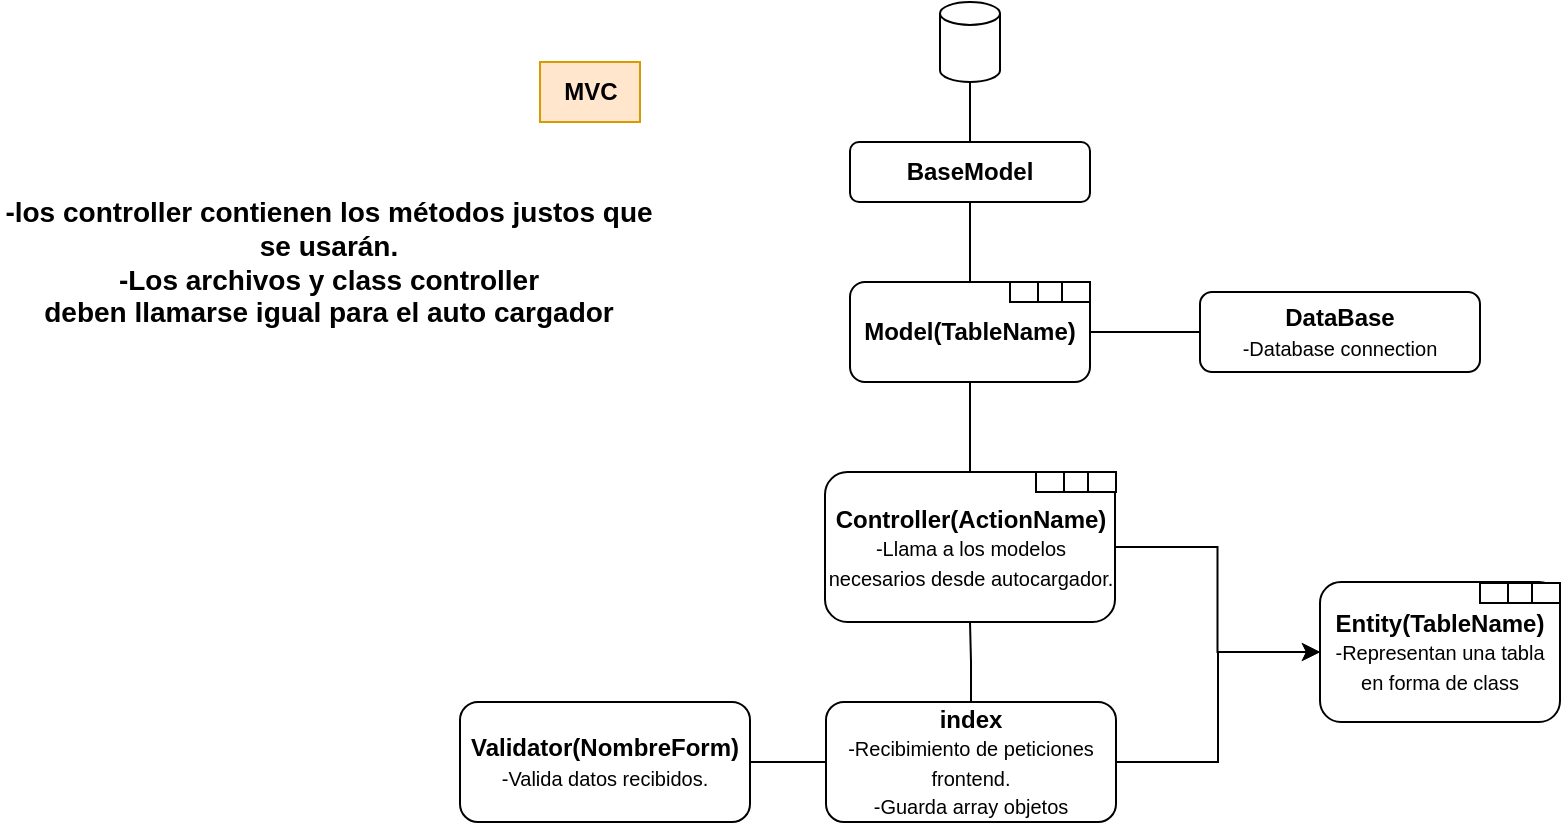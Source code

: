 <mxfile version="22.0.4" type="device">
  <diagram id="C5RBs43oDa-KdzZeNtuy" name="Page-1">
    <mxGraphModel dx="1595" dy="406" grid="1" gridSize="10" guides="1" tooltips="1" connect="1" arrows="1" fold="1" page="1" pageScale="1" pageWidth="827" pageHeight="1169" math="0" shadow="0">
      <root>
        <mxCell id="WIyWlLk6GJQsqaUBKTNV-0" />
        <mxCell id="WIyWlLk6GJQsqaUBKTNV-1" parent="WIyWlLk6GJQsqaUBKTNV-0" />
        <mxCell id="WIyWlLk6GJQsqaUBKTNV-3" value="&lt;b&gt;BaseModel&lt;/b&gt;" style="rounded=1;whiteSpace=wrap;html=1;fontSize=12;glass=0;strokeWidth=1;shadow=0;" parent="WIyWlLk6GJQsqaUBKTNV-1" vertex="1">
          <mxGeometry x="155" y="80" width="120" height="30" as="geometry" />
        </mxCell>
        <mxCell id="WIyWlLk6GJQsqaUBKTNV-7" value="&lt;b&gt;DataBase&lt;br&gt;&lt;/b&gt;&lt;font style=&quot;font-size: 10px;&quot;&gt;-Database connection&lt;/font&gt;" style="rounded=1;whiteSpace=wrap;html=1;fontSize=12;glass=0;strokeWidth=1;shadow=0;" parent="WIyWlLk6GJQsqaUBKTNV-1" vertex="1">
          <mxGeometry x="330" y="155" width="140" height="40" as="geometry" />
        </mxCell>
        <mxCell id="wHx3kB-Ha_2rwRLjCkzg-18" style="edgeStyle=orthogonalEdgeStyle;rounded=0;orthogonalLoop=1;jettySize=auto;html=1;exitX=0.5;exitY=0;exitDx=0;exitDy=0;endArrow=none;endFill=0;" edge="1" parent="WIyWlLk6GJQsqaUBKTNV-1" source="wHx3kB-Ha_2rwRLjCkzg-0" target="WIyWlLk6GJQsqaUBKTNV-3">
          <mxGeometry relative="1" as="geometry" />
        </mxCell>
        <mxCell id="wHx3kB-Ha_2rwRLjCkzg-19" style="edgeStyle=orthogonalEdgeStyle;rounded=0;orthogonalLoop=1;jettySize=auto;html=1;exitX=1;exitY=0.5;exitDx=0;exitDy=0;entryX=0;entryY=0.5;entryDx=0;entryDy=0;endArrow=none;endFill=0;" edge="1" parent="WIyWlLk6GJQsqaUBKTNV-1" source="wHx3kB-Ha_2rwRLjCkzg-0" target="WIyWlLk6GJQsqaUBKTNV-7">
          <mxGeometry relative="1" as="geometry" />
        </mxCell>
        <mxCell id="wHx3kB-Ha_2rwRLjCkzg-15" value="" style="shape=cylinder3;whiteSpace=wrap;html=1;boundedLbl=1;backgroundOutline=1;size=5.724;" vertex="1" parent="WIyWlLk6GJQsqaUBKTNV-1">
          <mxGeometry x="200" y="10" width="30" height="40" as="geometry" />
        </mxCell>
        <mxCell id="wHx3kB-Ha_2rwRLjCkzg-17" style="edgeStyle=orthogonalEdgeStyle;rounded=0;orthogonalLoop=1;jettySize=auto;html=1;exitX=0.5;exitY=0;exitDx=0;exitDy=0;entryX=0.5;entryY=1;entryDx=0;entryDy=0;entryPerimeter=0;endArrow=none;endFill=0;" edge="1" parent="WIyWlLk6GJQsqaUBKTNV-1" source="WIyWlLk6GJQsqaUBKTNV-3" target="wHx3kB-Ha_2rwRLjCkzg-15">
          <mxGeometry relative="1" as="geometry" />
        </mxCell>
        <mxCell id="wHx3kB-Ha_2rwRLjCkzg-41" style="edgeStyle=orthogonalEdgeStyle;rounded=0;orthogonalLoop=1;jettySize=auto;html=1;entryX=0.5;entryY=1;entryDx=0;entryDy=0;endArrow=none;endFill=0;" edge="1" parent="WIyWlLk6GJQsqaUBKTNV-1" source="wHx3kB-Ha_2rwRLjCkzg-20" target="wHx3kB-Ha_2rwRLjCkzg-0">
          <mxGeometry relative="1" as="geometry" />
        </mxCell>
        <mxCell id="wHx3kB-Ha_2rwRLjCkzg-48" style="edgeStyle=orthogonalEdgeStyle;rounded=0;orthogonalLoop=1;jettySize=auto;html=1;entryX=0;entryY=0.5;entryDx=0;entryDy=0;" edge="1" parent="WIyWlLk6GJQsqaUBKTNV-1" source="wHx3kB-Ha_2rwRLjCkzg-32" target="wHx3kB-Ha_2rwRLjCkzg-21">
          <mxGeometry relative="1" as="geometry" />
        </mxCell>
        <mxCell id="wHx3kB-Ha_2rwRLjCkzg-51" style="edgeStyle=orthogonalEdgeStyle;rounded=0;orthogonalLoop=1;jettySize=auto;html=1;exitX=0;exitY=0.5;exitDx=0;exitDy=0;endArrow=none;endFill=0;" edge="1" parent="WIyWlLk6GJQsqaUBKTNV-1" source="wHx3kB-Ha_2rwRLjCkzg-32" target="wHx3kB-Ha_2rwRLjCkzg-36">
          <mxGeometry relative="1" as="geometry" />
        </mxCell>
        <mxCell id="wHx3kB-Ha_2rwRLjCkzg-60" style="edgeStyle=orthogonalEdgeStyle;rounded=0;orthogonalLoop=1;jettySize=auto;html=1;entryX=0.5;entryY=1;entryDx=0;entryDy=0;endArrow=none;endFill=0;" edge="1" parent="WIyWlLk6GJQsqaUBKTNV-1" source="wHx3kB-Ha_2rwRLjCkzg-32" target="wHx3kB-Ha_2rwRLjCkzg-20">
          <mxGeometry relative="1" as="geometry" />
        </mxCell>
        <mxCell id="wHx3kB-Ha_2rwRLjCkzg-32" value="&lt;b&gt;index&lt;br&gt;&lt;/b&gt;&lt;font style=&quot;font-size: 10px;&quot;&gt;-Recibimiento de peticiones frontend.&lt;br&gt;-Guarda array objetos&lt;br&gt;&lt;/font&gt;" style="rounded=1;whiteSpace=wrap;html=1;fontSize=12;glass=0;strokeWidth=1;shadow=0;" vertex="1" parent="WIyWlLk6GJQsqaUBKTNV-1">
          <mxGeometry x="143" y="360" width="145" height="60" as="geometry" />
        </mxCell>
        <mxCell id="wHx3kB-Ha_2rwRLjCkzg-36" value="&lt;b&gt;Validator(NombreForm)&lt;br&gt;&lt;/b&gt;&lt;font style=&quot;font-size: 10px;&quot;&gt;-Valida datos recibidos.&lt;/font&gt;" style="rounded=1;whiteSpace=wrap;html=1;fontSize=12;glass=0;strokeWidth=1;shadow=0;" vertex="1" parent="WIyWlLk6GJQsqaUBKTNV-1">
          <mxGeometry x="-40" y="360" width="145" height="60" as="geometry" />
        </mxCell>
        <mxCell id="wHx3kB-Ha_2rwRLjCkzg-42" value="" style="group" vertex="1" connectable="0" parent="WIyWlLk6GJQsqaUBKTNV-1">
          <mxGeometry x="142.5" y="245" width="145.5" height="75" as="geometry" />
        </mxCell>
        <mxCell id="wHx3kB-Ha_2rwRLjCkzg-20" value="&lt;b&gt;Controller(ActionName)&lt;br&gt;&lt;/b&gt;&lt;font style=&quot;font-size: 10px;&quot;&gt;-Llama a los modelos necesarios desde autocargador.&lt;/font&gt;&lt;b&gt;&lt;br&gt;&lt;/b&gt;" style="rounded=1;whiteSpace=wrap;html=1;fontSize=12;glass=0;strokeWidth=1;shadow=0;" vertex="1" parent="wHx3kB-Ha_2rwRLjCkzg-42">
          <mxGeometry width="145" height="75" as="geometry" />
        </mxCell>
        <mxCell id="wHx3kB-Ha_2rwRLjCkzg-22" value="" style="shape=table;startSize=0;container=1;collapsible=0;childLayout=tableLayout;fontSize=16;" vertex="1" parent="wHx3kB-Ha_2rwRLjCkzg-42">
          <mxGeometry x="105.5" width="40" height="10" as="geometry" />
        </mxCell>
        <mxCell id="wHx3kB-Ha_2rwRLjCkzg-23" value="" style="shape=tableRow;horizontal=0;startSize=0;swimlaneHead=0;swimlaneBody=0;strokeColor=inherit;top=0;left=0;bottom=0;right=0;collapsible=0;dropTarget=0;fillColor=none;points=[[0,0.5],[1,0.5]];portConstraint=eastwest;fontSize=16;swimlaneLine=1;" vertex="1" parent="wHx3kB-Ha_2rwRLjCkzg-22">
          <mxGeometry width="40" height="10" as="geometry" />
        </mxCell>
        <mxCell id="wHx3kB-Ha_2rwRLjCkzg-24" value="" style="shape=partialRectangle;html=1;whiteSpace=wrap;connectable=0;strokeColor=inherit;overflow=hidden;fillColor=none;top=0;left=0;bottom=0;right=0;pointerEvents=1;fontSize=16;" vertex="1" parent="wHx3kB-Ha_2rwRLjCkzg-23">
          <mxGeometry width="14" height="10" as="geometry">
            <mxRectangle width="14" height="10" as="alternateBounds" />
          </mxGeometry>
        </mxCell>
        <mxCell id="wHx3kB-Ha_2rwRLjCkzg-25" value="" style="shape=partialRectangle;html=1;whiteSpace=wrap;connectable=0;strokeColor=inherit;overflow=hidden;fillColor=none;top=0;left=0;bottom=0;right=0;pointerEvents=1;fontSize=16;" vertex="1" parent="wHx3kB-Ha_2rwRLjCkzg-23">
          <mxGeometry x="14" width="12" height="10" as="geometry">
            <mxRectangle width="12" height="10" as="alternateBounds" />
          </mxGeometry>
        </mxCell>
        <mxCell id="wHx3kB-Ha_2rwRLjCkzg-26" value="" style="shape=partialRectangle;html=1;whiteSpace=wrap;connectable=0;strokeColor=inherit;overflow=hidden;fillColor=none;top=0;left=0;bottom=0;right=0;pointerEvents=1;fontSize=16;" vertex="1" parent="wHx3kB-Ha_2rwRLjCkzg-23">
          <mxGeometry x="26" width="14" height="10" as="geometry">
            <mxRectangle width="14" height="10" as="alternateBounds" />
          </mxGeometry>
        </mxCell>
        <mxCell id="wHx3kB-Ha_2rwRLjCkzg-43" value="" style="group" vertex="1" connectable="0" parent="WIyWlLk6GJQsqaUBKTNV-1">
          <mxGeometry x="390" y="300" width="120" height="70.5" as="geometry" />
        </mxCell>
        <mxCell id="wHx3kB-Ha_2rwRLjCkzg-21" value="&lt;b&gt;Entity(TableName)&lt;br&gt;&lt;/b&gt;&lt;font style=&quot;font-size: 10px;&quot;&gt;-Representan una tabla en forma de class&lt;/font&gt;" style="rounded=1;whiteSpace=wrap;html=1;fontSize=12;glass=0;strokeWidth=1;shadow=0;" vertex="1" parent="wHx3kB-Ha_2rwRLjCkzg-43">
          <mxGeometry width="120" height="70" as="geometry" />
        </mxCell>
        <mxCell id="wHx3kB-Ha_2rwRLjCkzg-27" value="" style="shape=table;startSize=0;container=1;collapsible=0;childLayout=tableLayout;fontSize=16;" vertex="1" parent="wHx3kB-Ha_2rwRLjCkzg-43">
          <mxGeometry x="80" y="0.5" width="40" height="10" as="geometry" />
        </mxCell>
        <mxCell id="wHx3kB-Ha_2rwRLjCkzg-28" value="" style="shape=tableRow;horizontal=0;startSize=0;swimlaneHead=0;swimlaneBody=0;strokeColor=inherit;top=0;left=0;bottom=0;right=0;collapsible=0;dropTarget=0;fillColor=none;points=[[0,0.5],[1,0.5]];portConstraint=eastwest;fontSize=16;swimlaneLine=1;" vertex="1" parent="wHx3kB-Ha_2rwRLjCkzg-27">
          <mxGeometry width="40" height="10" as="geometry" />
        </mxCell>
        <mxCell id="wHx3kB-Ha_2rwRLjCkzg-29" value="" style="shape=partialRectangle;html=1;whiteSpace=wrap;connectable=0;strokeColor=inherit;overflow=hidden;fillColor=none;top=0;left=0;bottom=0;right=0;pointerEvents=1;fontSize=16;" vertex="1" parent="wHx3kB-Ha_2rwRLjCkzg-28">
          <mxGeometry width="14" height="10" as="geometry">
            <mxRectangle width="14" height="10" as="alternateBounds" />
          </mxGeometry>
        </mxCell>
        <mxCell id="wHx3kB-Ha_2rwRLjCkzg-30" value="" style="shape=partialRectangle;html=1;whiteSpace=wrap;connectable=0;strokeColor=inherit;overflow=hidden;fillColor=none;top=0;left=0;bottom=0;right=0;pointerEvents=1;fontSize=16;" vertex="1" parent="wHx3kB-Ha_2rwRLjCkzg-28">
          <mxGeometry x="14" width="12" height="10" as="geometry">
            <mxRectangle width="12" height="10" as="alternateBounds" />
          </mxGeometry>
        </mxCell>
        <mxCell id="wHx3kB-Ha_2rwRLjCkzg-31" value="" style="shape=partialRectangle;html=1;whiteSpace=wrap;connectable=0;strokeColor=inherit;overflow=hidden;fillColor=none;top=0;left=0;bottom=0;right=0;pointerEvents=1;fontSize=16;" vertex="1" parent="wHx3kB-Ha_2rwRLjCkzg-28">
          <mxGeometry x="26" width="14" height="10" as="geometry">
            <mxRectangle width="14" height="10" as="alternateBounds" />
          </mxGeometry>
        </mxCell>
        <mxCell id="wHx3kB-Ha_2rwRLjCkzg-44" value="" style="group" vertex="1" connectable="0" parent="WIyWlLk6GJQsqaUBKTNV-1">
          <mxGeometry x="155" y="150" width="120" height="50" as="geometry" />
        </mxCell>
        <mxCell id="wHx3kB-Ha_2rwRLjCkzg-0" value="&lt;b&gt;Model(TableName)&lt;/b&gt;" style="rounded=1;whiteSpace=wrap;html=1;fontSize=12;glass=0;strokeWidth=1;shadow=0;" vertex="1" parent="wHx3kB-Ha_2rwRLjCkzg-44">
          <mxGeometry width="120" height="50" as="geometry" />
        </mxCell>
        <mxCell id="wHx3kB-Ha_2rwRLjCkzg-2" value="" style="shape=table;startSize=0;container=1;collapsible=0;childLayout=tableLayout;fontSize=16;" vertex="1" parent="wHx3kB-Ha_2rwRLjCkzg-44">
          <mxGeometry x="80" width="40" height="10" as="geometry" />
        </mxCell>
        <mxCell id="wHx3kB-Ha_2rwRLjCkzg-3" value="" style="shape=tableRow;horizontal=0;startSize=0;swimlaneHead=0;swimlaneBody=0;strokeColor=inherit;top=0;left=0;bottom=0;right=0;collapsible=0;dropTarget=0;fillColor=none;points=[[0,0.5],[1,0.5]];portConstraint=eastwest;fontSize=16;swimlaneLine=1;" vertex="1" parent="wHx3kB-Ha_2rwRLjCkzg-2">
          <mxGeometry width="40" height="10" as="geometry" />
        </mxCell>
        <mxCell id="wHx3kB-Ha_2rwRLjCkzg-4" value="" style="shape=partialRectangle;html=1;whiteSpace=wrap;connectable=0;strokeColor=inherit;overflow=hidden;fillColor=none;top=0;left=0;bottom=0;right=0;pointerEvents=1;fontSize=16;" vertex="1" parent="wHx3kB-Ha_2rwRLjCkzg-3">
          <mxGeometry width="14" height="10" as="geometry">
            <mxRectangle width="14" height="10" as="alternateBounds" />
          </mxGeometry>
        </mxCell>
        <mxCell id="wHx3kB-Ha_2rwRLjCkzg-5" value="" style="shape=partialRectangle;html=1;whiteSpace=wrap;connectable=0;strokeColor=inherit;overflow=hidden;fillColor=none;top=0;left=0;bottom=0;right=0;pointerEvents=1;fontSize=16;" vertex="1" parent="wHx3kB-Ha_2rwRLjCkzg-3">
          <mxGeometry x="14" width="12" height="10" as="geometry">
            <mxRectangle width="12" height="10" as="alternateBounds" />
          </mxGeometry>
        </mxCell>
        <mxCell id="wHx3kB-Ha_2rwRLjCkzg-6" value="" style="shape=partialRectangle;html=1;whiteSpace=wrap;connectable=0;strokeColor=inherit;overflow=hidden;fillColor=none;top=0;left=0;bottom=0;right=0;pointerEvents=1;fontSize=16;" vertex="1" parent="wHx3kB-Ha_2rwRLjCkzg-3">
          <mxGeometry x="26" width="14" height="10" as="geometry">
            <mxRectangle width="14" height="10" as="alternateBounds" />
          </mxGeometry>
        </mxCell>
        <mxCell id="wHx3kB-Ha_2rwRLjCkzg-45" value="MVC" style="text;html=1;align=center;verticalAlign=middle;resizable=0;points=[];autosize=1;strokeColor=#d79b00;fillColor=#ffe6cc;fontStyle=1;horizontal=1;" vertex="1" parent="WIyWlLk6GJQsqaUBKTNV-1">
          <mxGeometry y="40" width="50" height="30" as="geometry" />
        </mxCell>
        <mxCell id="wHx3kB-Ha_2rwRLjCkzg-50" value="-los controller contienen los métodos justos que&lt;br&gt;se usarán.&lt;br&gt;-Los archivos y class controller &lt;br&gt;deben llamarse igual para el auto cargador" style="text;strokeColor=none;fillColor=none;html=1;fontSize=14;fontStyle=1;verticalAlign=middle;align=center;" vertex="1" parent="WIyWlLk6GJQsqaUBKTNV-1">
          <mxGeometry x="-270" y="80" width="327.5" height="120" as="geometry" />
        </mxCell>
        <mxCell id="wHx3kB-Ha_2rwRLjCkzg-56" style="edgeStyle=orthogonalEdgeStyle;rounded=0;orthogonalLoop=1;jettySize=auto;html=1;exitX=1;exitY=0.5;exitDx=0;exitDy=0;entryX=0;entryY=0.5;entryDx=0;entryDy=0;" edge="1" parent="WIyWlLk6GJQsqaUBKTNV-1" source="wHx3kB-Ha_2rwRLjCkzg-20" target="wHx3kB-Ha_2rwRLjCkzg-21">
          <mxGeometry relative="1" as="geometry" />
        </mxCell>
      </root>
    </mxGraphModel>
  </diagram>
</mxfile>
